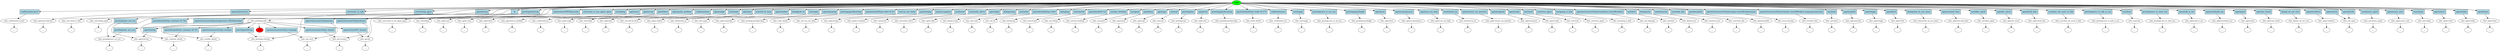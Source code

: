 digraph  {
0 [label=START, fillcolor=green, style=filled, fontsize=12, class="start active"];
"-1" [label=END, fillcolor=red, style=filled, fontsize=12, class=end];
1 [label="utter_confirmation.cancel", fontsize=12, class=""];
"-3" [label="...", class=ellipsis];
2 [label="utter_appraisal.welcome", fontsize=12, class=""];
"-4" [label="...", class=ellipsis];
3 [label="utter_user.wants_to_talk", fontsize=12, class=""];
"-5" [label="...", class=ellipsis];
4 [label="utter_user.testing_agent", fontsize=12, class=""];
"-6" [label="...", class=ellipsis];
5 [label="utter_greetings.hello", fontsize=12, class="dashed active"];
6 [label="utter_greetings.how_are_you", fontsize=12, class=""];
7 [label="utter_user.wants_to_see_agent_again", fontsize=12, class=""];
"-8" [label="...", class=ellipsis];
8 [label="utter_user.joking", fontsize=12, class=""];
"-9" [label="...", class=ellipsis];
9 [label="utter_agent.sure", fontsize=12, class=""];
"-10" [label="...", class=ellipsis];
10 [label="utter_agent.crazy", fontsize=12, class=""];
"-11" [label="...", class=ellipsis];
11 [label="utter_agent.there", fontsize=12, class=""];
12 [label="utter_appraisal.no_problem", fontsize=12, class=""];
"-13" [label="...", class=ellipsis];
13 [label="utter_confirmation.no", fontsize=12, class=""];
"-14" [label="...", class=ellipsis];
14 [label="utter_agent.origin", fontsize=12, class=""];
"-15" [label="...", class=ellipsis];
15 [label="utter_user.lonely", fontsize=12, class=""];
"-16" [label="...", class=ellipsis];
16 [label="utter_agent.bad", fontsize=12, class=""];
"-17" [label="...", class=ellipsis];
17 [label="utter_user.will_be_back", fontsize=12, class=""];
"-18" [label="...", class=ellipsis];
18 [label="utter_agent.chatbot", fontsize=12, class=""];
"-19" [label="...", class=ellipsis];
19 [label="utter_dialog.hold_on", fontsize=12, class=""];
"-20" [label="...", class=ellipsis];
20 [label="utter_user.angry", fontsize=12, class=""];
"-21" [label="...", class=ellipsis];
21 [label="utter_agent.annoying", fontsize=12, class=""];
"-22" [label="...", class=ellipsis];
22 [label="utter_greetings.goodmorning", fontsize=12, class=""];
"-23" [label="...", class=ellipsis];
23 [label=utter_order_details, fontsize=12, class=""];
"-24" [label="...", class=ellipsis];
24 [label="utter_user.can_not_sleep", fontsize=12, class=""];
"-25" [label="...", class=ellipsis];
25 [label="utter_agent.hungry", fontsize=12, class=""];
"-26" [label="...", class=ellipsis];
26 [label="utter_agent.occupation", fontsize=12, class=""];
"-27" [label="...", class=ellipsis];
27 [label="utter_user.bored", fontsize=12, class=""];
"-28" [label="...", class=ellipsis];
28 [label="utter_user.needs_advice", fontsize=12, class=""];
"-29" [label="...", class=ellipsis];
29 [label="utter_agent.right", fontsize=12, class=""];
"-30" [label="...", class=ellipsis];
31 [label=utter_customer_details, fontsize=12, class=""];
32 [label="utter_dialog.wrong", fontsize=12, class=""];
"-32" [label="...", class=ellipsis];
33 [label="utter_user.waits", fontsize=12, class=""];
"-33" [label="...", class=ellipsis];
34 [label=utter_ask_Id, fontsize=12, class=""];
35 [label="utter_dialog.hug", fontsize=12, class=""];
"-35" [label="...", class=ellipsis];
36 [label="utter_user.excited", fontsize=12, class=""];
"-36" [label="...", class=ellipsis];
37 [label=utter_ask_idType, fontsize=12, class=""];
38 [label="utter_user.has_birthday", fontsize=12, class=""];
"-38" [label="...", class=ellipsis];
39 [label="utter_user.good", fontsize=12, class=""];
"-39" [label="...", class=ellipsis];
40 [label="utter_agent.busy", fontsize=12, class=""];
"-40" [label="...", class=ellipsis];
42 [label=utter_weather_details, fontsize=12, class=""];
44 [label="utter_agent.age", fontsize=12, class=""];
"-42" [label="...", class=ellipsis];
45 [label="utter_user.sad", fontsize=12, class=""];
"-43" [label="...", class=ellipsis];
46 [label="utter_greetings.bye", fontsize=12, class=""];
"-44" [label="...", class=ellipsis];
"-45" [label="...", class=ellipsis];
48 [label="utter_agent.real", fontsize=12, class=""];
"-46" [label="...", class=ellipsis];
49 [label="utter_greetings.goodevening", fontsize=12, class=""];
"-47" [label="...", class=ellipsis];
50 [label=utter_ticket_details, fontsize=12, class=""];
"-48" [label="...", class=ellipsis];
51 [label="utter_confirmation.yes", fontsize=12, class=""];
"-49" [label="...", class=ellipsis];
52 [label="utter_user.happy", fontsize=12, class=""];
"-50" [label="...", class=ellipsis];
53 [label="utter_greetings.nice_to_see_you", fontsize=12, class=""];
"-51" [label="...", class=ellipsis];
54 [label="utter_greetings.goodnight", fontsize=12, class=""];
"-52" [label="...", class=ellipsis];
55 [label="utter_agent.boss", fontsize=12, class=""];
"-53" [label="...", class=ellipsis];
56 [label="utter_agent.acquaintance", fontsize=12, class=""];
"-54" [label="...", class=ellipsis];
57 [label="utter_agent.can_you_help", fontsize=12, class=""];
"-55" [label="...", class=ellipsis];
59 [label=utter_ask_word, fontsize=12, class=""];
60 [label=utter_specific, fontsize=12, class=""];
61 [label="utter_emotions.ha_ha", fontsize=12, class=""];
"-58" [label="...", class=ellipsis];
65 [label=utter_ask_location, fontsize=12, class=""];
66 [label="utter_agent.answer_my_question", fontsize=12, class=""];
"-61" [label="...", class=ellipsis];
67 [label="utter_appraisal.good", fontsize=12, class=""];
"-62" [label="...", class=ellipsis];
68 [label="utter_agent.ready", fontsize=12, class=""];
"-63" [label="...", class=ellipsis];
69 [label="utter_user.tired", fontsize=12, class=""];
"-64" [label="...", class=ellipsis];
70 [label="utter_user.loves_agent", fontsize=12, class=""];
"-65" [label="...", class=ellipsis];
71 [label="utter_user.going_to_bed", fontsize=12, class=""];
"-66" [label="...", class=ellipsis];
72 [label=utter_ask_language, fontsize=12, class=""];
"-67" [label="...", class=ellipsis];
74 [label="utter_agent.boring", fontsize=12, class=""];
76 [label="utter_greetings.whatsup", fontsize=12, class=""];
77 [label="utter_user.here", fontsize=12, class=""];
"-70" [label="...", class=ellipsis];
78 [label="utter_dialog.sorry", fontsize=12, class=""];
"-71" [label="...", class=ellipsis];
79 [label="utter_emotions.wow", fontsize=12, class=""];
"-72" [label="...", class=ellipsis];
80 [label="utter_user.looks_like", fontsize=12, class=""];
"-73" [label="...", class=ellipsis];
81 [label="utter_agent.beautiful", fontsize=12, class=""];
"-74" [label="...", class=ellipsis];
82 [label=utter_word_meaning, fontsize=12, class=""];
"-75" [label="...", class=ellipsis];
87 [label=utter_translate_data, fontsize=12, class=""];
"-79" [label="...", class=ellipsis];
"-80" [label="...", class=ellipsis];
89 [label="utter_user.back", fontsize=12, class=""];
"-81" [label="...", class=ellipsis];
90 [label="utter_appraisal.bad", fontsize=12, class=""];
"-82" [label="...", class=ellipsis];
91 [label="utter_agent.happy", fontsize=12, class=""];
"-83" [label="...", class=ellipsis];
92 [label="utter_agent.fired", fontsize=12, class=""];
"-84" [label="...", class=ellipsis];
"-85" [label="...", class=ellipsis];
94 [label="utter_dialog.what_do_you_mean", fontsize=12, class=""];
"-86" [label="...", class=ellipsis];
95 [label="utter_appraisal.well_done", fontsize=12, class=""];
"-87" [label="...", class=ellipsis];
"-88" [label="...", class=ellipsis];
97 [label="utter_user.likes_agent", fontsize=12, class=""];
"-89" [label="...", class=ellipsis];
98 [label="utter_agent.be_clever", fontsize=12, class=""];
"-90" [label="...", class=ellipsis];
99 [label="utter_agent.birth_date", fontsize=12, class=""];
"-91" [label="...", class=ellipsis];
100 [label="utter_user.does_not_want_to_talk", fontsize=12, class=""];
"-92" [label="...", class=ellipsis];
"-94" [label="...", class=ellipsis];
103 [label="utter_greetings.nice_to_talk_to_you", fontsize=12, class=""];
"-95" [label="...", class=ellipsis];
104 [label="utter_user.busy", fontsize=12, class=""];
"-96" [label="...", class=ellipsis];
105 [label="utter_greetings.nice_to_meet_you", fontsize=12, class=""];
"-97" [label="...", class=ellipsis];
106 [label="utter_agent.talk_to_me", fontsize=12, class=""];
"-98" [label="...", class=ellipsis];
107 [label="utter_appraisal.thank_you", fontsize=12, class=""];
"-99" [label="...", class=ellipsis];
109 [label="utter_agent.good", fontsize=12, class=""];
"-101" [label="...", class=ellipsis];
110 [label="utter_agent.my_friend", fontsize=12, class=""];
"-102" [label="...", class=ellipsis];
112 [label="utter_dialog.i_do_not_care", fontsize=12, class=""];
"-104" [label="...", class=ellipsis];
113 [label="utter_agent.residence", fontsize=12, class=""];
"-105" [label="...", class=ellipsis];
"-106" [label="...", class=ellipsis];
115 [label=utter_ask_again, fontsize=12, class=""];
"-108" [label="...", class=ellipsis];
119 [label="utter_user.misses_agent", fontsize=12, class=""];
"-110" [label="...", class=ellipsis];
120 [label="utter_agent.marry_user", fontsize=12, class=""];
"-111" [label="...", class=ellipsis];
"-112" [label="...", class=ellipsis];
"-113" [label="...", class=ellipsis];
123 [label="utter_user.sleepy", fontsize=12, class=""];
"-114" [label="...", class=ellipsis];
"-115" [label="...", class=ellipsis];
"-116" [label="...", class=ellipsis];
126 [label="utter_agent.clever", fontsize=12, class=""];
"-117" [label="...", class=ellipsis];
127 [label="utter_agent.hobby", fontsize=12, class=""];
"-118" [label="...", class=ellipsis];
128 [label="utter_agent.funny", fontsize=12, class=""];
"-119" [label="...", class=ellipsis];
"-120" [label="...", class=ellipsis];
132 [label=confirmationcancel, shape=rect, style=filled, fillcolor=lightblue, class=intent];
133 [label=appraisalwelcome, shape=rect, style=filled, fillcolor=lightblue, class=intent];
134 [label=userwants_to_talk, shape=rect, style=filled, fillcolor=lightblue, class=intent];
135 [label=usertesting_agent, shape=rect, style=filled, fillcolor=lightblue, class=intent];
136 [label=hi, shape=rect, style=filled, fillcolor=lightblue, class="intent active"];
137 [label=userwants_to_see_agent_again, shape=rect, style=filled, fillcolor=lightblue, class=intent];
138 [label=userjoking, shape=rect, style=filled, fillcolor=lightblue, class=intent];
139 [label=agentsure, shape=rect, style=filled, fillcolor=lightblue, class=intent];
140 [label=agentcrazy, shape=rect, style=filled, fillcolor=lightblue, class=intent];
141 [label=agentthere, shape=rect, style=filled, fillcolor=lightblue, class=intent];
142 [label=appraisalno_problem, shape=rect, style=filled, fillcolor=lightblue, class=intent];
143 [label=confirmationno, shape=rect, style=filled, fillcolor=lightblue, class=intent];
144 [label=agentorigin, shape=rect, style=filled, fillcolor=lightblue, class=intent];
145 [label=userlonely, shape=rect, style=filled, fillcolor=lightblue, class=intent];
146 [label=agentbad, shape=rect, style=filled, fillcolor=lightblue, class=intent];
147 [label=userwill_be_back, shape=rect, style=filled, fillcolor=lightblue, class=intent];
148 [label=agentchatbot, shape=rect, style=filled, fillcolor=lightblue, class=intent];
149 [label=dialoghold_on, shape=rect, style=filled, fillcolor=lightblue, class=intent];
150 [label=userangry, shape=rect, style=filled, fillcolor=lightblue, class=intent];
151 [label=agentannoying, shape=rect, style=filled, fillcolor=lightblue, class=intent];
152 [label=greetingsgoodmorning, shape=rect, style=filled, fillcolor=lightblue, class=intent];
153 [label="agentdetailsidType order iD 43", shape=rect, style=filled, fillcolor=lightblue, class=intent];
154 [label=usercan_not_sleep, shape=rect, style=filled, fillcolor=lightblue, class=intent];
155 [label=agenthungry, shape=rect, style=filled, fillcolor=lightblue, class=intent];
156 [label=agentoccupation, shape=rect, style=filled, fillcolor=lightblue, class=intent];
157 [label=userbored, shape=rect, style=filled, fillcolor=lightblue, class=intent];
158 [label=userneeds_advice, shape=rect, style=filled, fillcolor=lightblue, class=intent];
159 [label=agentright, shape=rect, style=filled, fillcolor=lightblue, class=intent];
160 [label=dialogwrong, shape=rect, style=filled, fillcolor=lightblue, class=intent];
161 [label=userwaits, shape=rect, style=filled, fillcolor=lightblue, class=intent];
162 [label="agentdetailsidType order", shape=rect, style=filled, fillcolor=lightblue, class=intent];
163 [label=dialoghug, shape=rect, style=filled, fillcolor=lightblue, class=intent];
164 [label=userexcited, shape=rect, style=filled, fillcolor=lightblue, class=intent];
165 [label="agentdetailsiD 123", shape=rect, style=filled, fillcolor=lightblue, class=intent];
166 [label=userhas_birthday, shape=rect, style=filled, fillcolor=lightblue, class=intent];
167 [label=usergood, shape=rect, style=filled, fillcolor=lightblue, class=intent];
168 [label=agentbusy, shape=rect, style=filled, fillcolor=lightblue, class=intent];
169 [label=agentage, shape=rect, style=filled, fillcolor=lightblue, class=intent];
170 [label=usersad, shape=rect, style=filled, fillcolor=lightblue, class=intent];
171 [label=greetingsbye, shape=rect, style=filled, fillcolor=lightblue, class=intent];
172 [label=agentreal, shape=rect, style=filled, fillcolor=lightblue, class=intent];
173 [label=greetingsgoodevening, shape=rect, style=filled, fillcolor=lightblue, class=intent];
174 [label="agentdetailsidType ticket iD 273", shape=rect, style=filled, fillcolor=lightblue, class=intent];
175 [label=confirmationyes, shape=rect, style=filled, fillcolor=lightblue, class=intent];
176 [label=userhappy, shape=rect, style=filled, fillcolor=lightblue, class=intent];
177 [label=greetingsnice_to_see_you, shape=rect, style=filled, fillcolor=lightblue, class=intent];
178 [label=greetingsgoodnight, shape=rect, style=filled, fillcolor=lightblue, class=intent];
179 [label=agentboss, shape=rect, style=filled, fillcolor=lightblue, class=intent];
180 [label=agentacquaintance, shape=rect, style=filled, fillcolor=lightblue, class=intent];
181 [label=agentcan_you_help, shape=rect, style=filled, fillcolor=lightblue, class=intent];
182 [label=agentextrasGPEVijayawada, shape=rect, style=filled, fillcolor=lightblue, class=intent];
183 [label=emotionsha_ha, shape=rect, style=filled, fillcolor=lightblue, class=intent];
184 [label=agentanswer_my_question, shape=rect, style=filled, fillcolor=lightblue, class=intent];
185 [label=appraisalgood, shape=rect, style=filled, fillcolor=lightblue, class=intent];
186 [label=agentready, shape=rect, style=filled, fillcolor=lightblue, class=intent];
187 [label=usertired, shape=rect, style=filled, fillcolor=lightblue, class=intent];
188 [label=userloves_agent, shape=rect, style=filled, fillcolor=lightblue, class=intent];
189 [label=usergoing_to_bed, shape=rect, style=filled, fillcolor=lightblue, class=intent];
190 [label="agentextrassearchTypetranslation searchWordwho", shape=rect, style=filled, fillcolor=lightblue, class=intent];
191 [label=userhere, shape=rect, style=filled, fillcolor=lightblue, class=intent];
192 [label=dialogsorry, shape=rect, style=filled, fillcolor=lightblue, class=intent];
193 [label=emotionswow, shape=rect, style=filled, fillcolor=lightblue, class=intent];
194 [label=userlooks_like, shape=rect, style=filled, fillcolor=lightblue, class=intent];
195 [label=agentbeautiful, shape=rect, style=filled, fillcolor=lightblue, class=intent];
196 [label="agentextrassearchTypemeaning searchWordinsomnia", shape=rect, style=filled, fillcolor=lightblue, class=intent];
197 [label="agentextrassearchTypetranslate searchWordpen languagemalayalam", shape=rect, style=filled, fillcolor=lightblue, class=intent];
198 [label=userback, shape=rect, style=filled, fillcolor=lightblue, class=intent];
199 [label=appraisalbad, shape=rect, style=filled, fillcolor=lightblue, class=intent];
200 [label=agenthappy, shape=rect, style=filled, fillcolor=lightblue, class=intent];
201 [label=agentfired, shape=rect, style=filled, fillcolor=lightblue, class=intent];
202 [label=dialogwhat_do_you_mean, shape=rect, style=filled, fillcolor=lightblue, class=intent];
203 [label=appraisalwell_done, shape=rect, style=filled, fillcolor=lightblue, class=intent];
204 [label=userlikes_agent, shape=rect, style=filled, fillcolor=lightblue, class=intent];
205 [label=agentbe_clever, shape=rect, style=filled, fillcolor=lightblue, class=intent];
206 [label=agentbirth_date, shape=rect, style=filled, fillcolor=lightblue, class=intent];
207 [label=userdoes_not_want_to_talk, shape=rect, style=filled, fillcolor=lightblue, class=intent];
208 [label=greetingsnice_to_talk_to_you, shape=rect, style=filled, fillcolor=lightblue, class=intent];
209 [label=userbusy, shape=rect, style=filled, fillcolor=lightblue, class=intent];
210 [label=greetingsnice_to_meet_you, shape=rect, style=filled, fillcolor=lightblue, class=intent];
211 [label=agenttalk_to_me, shape=rect, style=filled, fillcolor=lightblue, class=intent];
212 [label=appraisalthank_you, shape=rect, style=filled, fillcolor=lightblue, class=intent];
213 [label=agentgood, shape=rect, style=filled, fillcolor=lightblue, class=intent];
214 [label=agentmy_friend, shape=rect, style=filled, fillcolor=lightblue, class=intent];
215 [label=dialogi_do_not_care, shape=rect, style=filled, fillcolor=lightblue, class=intent];
216 [label=agentresidence, shape=rect, style=filled, fillcolor=lightblue, class=intent];
217 [label=agentextras, shape=rect, style=filled, fillcolor=lightblue, class=intent];
218 [label=agentdetails, shape=rect, style=filled, fillcolor=lightblue, class=intent];
219 [label=usermisses_agent, shape=rect, style=filled, fillcolor=lightblue, class=intent];
220 [label=agentmarry_user, shape=rect, style=filled, fillcolor=lightblue, class=intent];
221 [label=usersleepy, shape=rect, style=filled, fillcolor=lightblue, class=intent];
222 [label=agentclever, shape=rect, style=filled, fillcolor=lightblue, class=intent];
223 [label=agenthobby, shape=rect, style=filled, fillcolor=lightblue, class=intent];
224 [label=agentfunny, shape=rect, style=filled, fillcolor=lightblue, class=intent];
225 [label=greetingshow_are_you, shape=rect, style=filled, fillcolor=lightblue, class=intent];
226 [label="agentdetailsidType customer iD 783", shape=rect, style=filled, fillcolor=lightblue, class=intent];
227 [label="agentextrassearchTypetemperature GPEHyderabad", shape=rect, style=filled, fillcolor=lightblue, class=intent];
228 [label=agentextrassearchTypemeans, shape=rect, style=filled, fillcolor=lightblue, class=intent];
229 [label=agentextrassearchTypeclimate, shape=rect, style=filled, fillcolor=lightblue, class=intent];
230 [label=agentboring, shape=rect, style=filled, fillcolor=lightblue, class=intent];
231 [label=greetingswhatsup, shape=rect, style=filled, fillcolor=lightblue, class=intent];
232 [label=greetingshow_are_you, shape=rect, style=filled, fillcolor=lightblue, class=intent];
233 [label="agentdetailsidType customer iD 351", shape=rect, style=filled, fillcolor=lightblue, class=intent];
234 [label="agentextrassearchType weather", shape=rect, style=filled, fillcolor=lightblue, class=intent];
235 [label="agentextrassearchType meaning", shape=rect, style=filled, fillcolor=lightblue, class=intent];
236 [label="agentextrassearchType climate", shape=rect, style=filled, fillcolor=lightblue, class=intent];
237 [label=agentboring, shape=rect, style=filled, fillcolor=lightblue, class=intent];
238 [label=greetingswhatsup, shape=rect, style=filled, fillcolor=lightblue, class=intent];
239 [label="agentextrasGPE chennai", shape=rect, style=filled, fillcolor=lightblue, class=intent];
0 -> 132  [key=0, class=""];
0 -> 133  [key=0, class=""];
0 -> 134  [key=0, class=""];
0 -> 135  [key=0, class=""];
0 -> 136  [key=0, class=active];
0 -> 137  [key=0, class=""];
0 -> 138  [key=0, class=""];
0 -> 139  [key=0, class=""];
0 -> 140  [key=0, class=""];
0 -> 141  [key=0, class=""];
0 -> 142  [key=0, class=""];
0 -> 143  [key=0, class=""];
0 -> 144  [key=0, class=""];
0 -> 145  [key=0, class=""];
0 -> 146  [key=0, class=""];
0 -> 147  [key=0, class=""];
0 -> 148  [key=0, class=""];
0 -> 149  [key=0, class=""];
0 -> 150  [key=0, class=""];
0 -> 151  [key=0, class=""];
0 -> 152  [key=0, class=""];
0 -> 153  [key=0, class=""];
0 -> 154  [key=0, class=""];
0 -> 155  [key=0, class=""];
0 -> 156  [key=0, class=""];
0 -> 157  [key=0, class=""];
0 -> 158  [key=0, class=""];
0 -> 159  [key=0, class=""];
0 -> 160  [key=0, class=""];
0 -> 161  [key=0, class=""];
0 -> 162  [key=0, class=""];
0 -> 163  [key=0, class=""];
0 -> 164  [key=0, class=""];
0 -> 165  [key=0, class=""];
0 -> 166  [key=0, class=""];
0 -> 167  [key=0, class=""];
0 -> 168  [key=0, class=""];
0 -> 169  [key=0, class=""];
0 -> 170  [key=0, class=""];
0 -> 171  [key=0, class=""];
0 -> 172  [key=0, class=""];
0 -> 173  [key=0, class=""];
0 -> 174  [key=0, class=""];
0 -> 175  [key=0, class=""];
0 -> 176  [key=0, class=""];
0 -> 177  [key=0, class=""];
0 -> 178  [key=0, class=""];
0 -> 179  [key=0, class=""];
0 -> 180  [key=0, class=""];
0 -> 181  [key=0, class=""];
0 -> 182  [key=0, class=""];
0 -> 183  [key=0, class=""];
0 -> 184  [key=0, class=""];
0 -> 185  [key=0, class=""];
0 -> 186  [key=0, class=""];
0 -> 187  [key=0, class=""];
0 -> 188  [key=0, class=""];
0 -> 189  [key=0, class=""];
0 -> 190  [key=0, class=""];
0 -> 191  [key=0, class=""];
0 -> 192  [key=0, class=""];
0 -> 193  [key=0, class=""];
0 -> 194  [key=0, class=""];
0 -> 195  [key=0, class=""];
0 -> 196  [key=0, class=""];
0 -> 197  [key=0, class=""];
0 -> 198  [key=0, class=""];
0 -> 199  [key=0, class=""];
0 -> 200  [key=0, class=""];
0 -> 201  [key=0, class=""];
0 -> 202  [key=0, class=""];
0 -> 203  [key=0, class=""];
0 -> 204  [key=0, class=""];
0 -> 205  [key=0, class=""];
0 -> 206  [key=0, class=""];
0 -> 207  [key=0, class=""];
0 -> 208  [key=0, class=""];
0 -> 209  [key=0, class=""];
0 -> 210  [key=0, class=""];
0 -> 211  [key=0, class=""];
0 -> 212  [key=0, class=""];
0 -> 213  [key=0, class=""];
0 -> 214  [key=0, class=""];
0 -> 215  [key=0, class=""];
0 -> 216  [key=0, class=""];
0 -> 217  [key=0, class=""];
0 -> 218  [key=0, class=""];
0 -> 219  [key=0, class=""];
0 -> 220  [key=0, class=""];
0 -> 221  [key=0, class=""];
0 -> 222  [key=0, class=""];
0 -> 223  [key=0, class=""];
0 -> 224  [key=0, class=""];
0 -> 225  [key=0, class=""];
0 -> 226  [key=0, class=""];
0 -> 227  [key=0, class=""];
0 -> 228  [key=0, class=""];
0 -> 229  [key=0, class=""];
0 -> 230  [key=0, class=""];
0 -> 231  [key=0, class=""];
1 -> "-3"  [key=NONE, label="", class=""];
2 -> "-4"  [key=NONE, label="", class=""];
3 -> "-5"  [key=NONE, label="", class=""];
4 -> "-6"  [key=NONE, label="", class=""];
5 -> "-1"  [key=NONE, label="", class=""];
5 -> 232  [key=0, class=""];
5 -> 233  [key=0, class=""];
5 -> 234  [key=0, class=""];
5 -> 235  [key=0, class=""];
5 -> 236  [key=0, class=""];
5 -> 237  [key=0, class=""];
5 -> 238  [key=0, class=""];
5 -> 239  [key=0, class=""];
6 -> "-80"  [key=NONE, label="", class=""];
7 -> "-8"  [key=NONE, label="", class=""];
8 -> "-9"  [key=NONE, label="", class=""];
9 -> "-10"  [key=NONE, label="", class=""];
10 -> "-11"  [key=NONE, label="", class=""];
11 -> "-45"  [key=NONE, label="", class=""];
12 -> "-13"  [key=NONE, label="", class=""];
13 -> "-14"  [key=NONE, label="", class=""];
14 -> "-15"  [key=NONE, label="", class=""];
15 -> "-16"  [key=NONE, label="", class=""];
16 -> "-17"  [key=NONE, label="", class=""];
17 -> "-18"  [key=NONE, label="", class=""];
18 -> "-19"  [key=NONE, label="", class=""];
19 -> "-20"  [key=NONE, label="", class=""];
20 -> "-21"  [key=NONE, label="", class=""];
21 -> "-22"  [key=NONE, label="", class=""];
22 -> "-23"  [key=NONE, label="", class=""];
23 -> "-24"  [key=NONE, label="", class=""];
24 -> "-25"  [key=NONE, label="", class=""];
25 -> "-26"  [key=NONE, label="", class=""];
26 -> "-27"  [key=NONE, label="", class=""];
27 -> "-28"  [key=NONE, label="", class=""];
28 -> "-29"  [key=NONE, label="", class=""];
29 -> "-30"  [key=NONE, label="", class=""];
31 -> "-112"  [key=NONE, label="", class=""];
32 -> "-32"  [key=NONE, label="", class=""];
33 -> "-33"  [key=NONE, label="", class=""];
34 -> "-115"  [key=NONE, label="", class=""];
35 -> "-35"  [key=NONE, label="", class=""];
36 -> "-36"  [key=NONE, label="", class=""];
37 -> "-94"  [key=NONE, label="", class=""];
38 -> "-38"  [key=NONE, label="", class=""];
39 -> "-39"  [key=NONE, label="", class=""];
40 -> "-40"  [key=NONE, label="", class=""];
42 -> "-113"  [key=NONE, label="", class=""];
44 -> "-42"  [key=NONE, label="", class=""];
45 -> "-43"  [key=NONE, label="", class=""];
46 -> "-44"  [key=NONE, label="", class=""];
48 -> "-46"  [key=NONE, label="", class=""];
49 -> "-47"  [key=NONE, label="", class=""];
50 -> "-48"  [key=NONE, label="", class=""];
51 -> "-49"  [key=NONE, label="", class=""];
52 -> "-50"  [key=NONE, label="", class=""];
53 -> "-51"  [key=NONE, label="", class=""];
54 -> "-52"  [key=NONE, label="", class=""];
55 -> "-53"  [key=NONE, label="", class=""];
56 -> "-54"  [key=NONE, label="", class=""];
57 -> "-55"  [key=NONE, label="", class=""];
59 -> "-85"  [key=NONE, label="", class=""];
60 -> "-116"  [key=NONE, label="", class=""];
61 -> "-58"  [key=NONE, label="", class=""];
65 -> "-106"  [key=NONE, label="", class=""];
66 -> "-61"  [key=NONE, label="", class=""];
67 -> "-62"  [key=NONE, label="", class=""];
68 -> "-63"  [key=NONE, label="", class=""];
69 -> "-64"  [key=NONE, label="", class=""];
70 -> "-65"  [key=NONE, label="", class=""];
71 -> "-66"  [key=NONE, label="", class=""];
72 -> "-67"  [key=NONE, label="", class=""];
74 -> "-88"  [key=NONE, label="", class=""];
76 -> "-120"  [key=NONE, label="", class=""];
77 -> "-70"  [key=NONE, label="", class=""];
78 -> "-71"  [key=NONE, label="", class=""];
79 -> "-72"  [key=NONE, label="", class=""];
80 -> "-73"  [key=NONE, label="", class=""];
81 -> "-74"  [key=NONE, label="", class=""];
82 -> "-75"  [key=NONE, label="", class=""];
87 -> "-79"  [key=NONE, label="", class=""];
89 -> "-81"  [key=NONE, label="", class=""];
90 -> "-82"  [key=NONE, label="", class=""];
91 -> "-83"  [key=NONE, label="", class=""];
92 -> "-84"  [key=NONE, label="", class=""];
94 -> "-86"  [key=NONE, label="", class=""];
95 -> "-87"  [key=NONE, label="", class=""];
97 -> "-89"  [key=NONE, label="", class=""];
98 -> "-90"  [key=NONE, label="", class=""];
99 -> "-91"  [key=NONE, label="", class=""];
100 -> "-92"  [key=NONE, label="", class=""];
103 -> "-95"  [key=NONE, label="", class=""];
104 -> "-96"  [key=NONE, label="", class=""];
105 -> "-97"  [key=NONE, label="", class=""];
106 -> "-98"  [key=NONE, label="", class=""];
107 -> "-99"  [key=NONE, label="", class=""];
109 -> "-101"  [key=NONE, label="", class=""];
110 -> "-102"  [key=NONE, label="", class=""];
112 -> "-104"  [key=NONE, label="", class=""];
113 -> "-105"  [key=NONE, label="", class=""];
115 -> "-108"  [key=NONE, label="", class=""];
119 -> "-110"  [key=NONE, label="", class=""];
120 -> "-111"  [key=NONE, label="", class=""];
123 -> "-114"  [key=NONE, label="", class=""];
126 -> "-117"  [key=NONE, label="", class=""];
127 -> "-118"  [key=NONE, label="", class=""];
128 -> "-119"  [key=NONE, label="", class=""];
132 -> 1  [key=0, class=""];
133 -> 2  [key=0, class=""];
134 -> 3  [key=0, class=""];
135 -> 4  [key=0, class=""];
136 -> 5  [key=0, class=active];
137 -> 7  [key=0, class=""];
138 -> 8  [key=0, class=""];
139 -> 9  [key=0, class=""];
140 -> 10  [key=0, class=""];
141 -> 11  [key=0, class=""];
142 -> 12  [key=0, class=""];
143 -> 13  [key=0, class=""];
144 -> 14  [key=0, class=""];
145 -> 15  [key=0, class=""];
146 -> 16  [key=0, class=""];
147 -> 17  [key=0, class=""];
148 -> 18  [key=0, class=""];
149 -> 19  [key=0, class=""];
150 -> 20  [key=0, class=""];
151 -> 21  [key=0, class=""];
152 -> 22  [key=0, class=""];
153 -> 23  [key=0, class=""];
154 -> 24  [key=0, class=""];
155 -> 25  [key=0, class=""];
156 -> 26  [key=0, class=""];
157 -> 27  [key=0, class=""];
158 -> 28  [key=0, class=""];
159 -> 29  [key=0, class=""];
160 -> 32  [key=0, class=""];
161 -> 33  [key=0, class=""];
162 -> 34  [key=0, class=""];
163 -> 35  [key=0, class=""];
164 -> 36  [key=0, class=""];
165 -> 37  [key=0, class=""];
166 -> 38  [key=0, class=""];
167 -> 39  [key=0, class=""];
168 -> 40  [key=0, class=""];
169 -> 44  [key=0, class=""];
170 -> 45  [key=0, class=""];
171 -> 46  [key=0, class=""];
172 -> 48  [key=0, class=""];
173 -> 49  [key=0, class=""];
174 -> 50  [key=0, class=""];
175 -> 51  [key=0, class=""];
176 -> 52  [key=0, class=""];
177 -> 53  [key=0, class=""];
178 -> 54  [key=0, class=""];
179 -> 55  [key=0, class=""];
180 -> 56  [key=0, class=""];
181 -> 57  [key=0, class=""];
182 -> 60  [key=0, class=""];
183 -> 61  [key=0, class=""];
184 -> 66  [key=0, class=""];
185 -> 67  [key=0, class=""];
186 -> 68  [key=0, class=""];
187 -> 69  [key=0, class=""];
188 -> 70  [key=0, class=""];
189 -> 71  [key=0, class=""];
190 -> 72  [key=0, class=""];
191 -> 77  [key=0, class=""];
192 -> 78  [key=0, class=""];
193 -> 79  [key=0, class=""];
194 -> 80  [key=0, class=""];
195 -> 81  [key=0, class=""];
196 -> 82  [key=0, class=""];
197 -> 87  [key=0, class=""];
198 -> 89  [key=0, class=""];
199 -> 90  [key=0, class=""];
200 -> 91  [key=0, class=""];
201 -> 92  [key=0, class=""];
202 -> 94  [key=0, class=""];
203 -> 95  [key=0, class=""];
204 -> 97  [key=0, class=""];
205 -> 98  [key=0, class=""];
206 -> 99  [key=0, class=""];
207 -> 100  [key=0, class=""];
208 -> 103  [key=0, class=""];
209 -> 104  [key=0, class=""];
210 -> 105  [key=0, class=""];
211 -> 106  [key=0, class=""];
212 -> 107  [key=0, class=""];
213 -> 109  [key=0, class=""];
214 -> 110  [key=0, class=""];
215 -> 112  [key=0, class=""];
216 -> 113  [key=0, class=""];
217 -> 115  [key=0, class=""];
218 -> 115  [key=0, class=""];
219 -> 119  [key=0, class=""];
220 -> 120  [key=0, class=""];
221 -> 123  [key=0, class=""];
222 -> 126  [key=0, class=""];
223 -> 127  [key=0, class=""];
224 -> 128  [key=0, class=""];
225 -> 6  [key=0, class=""];
226 -> 31  [key=0, class=""];
227 -> 42  [key=0, class=""];
228 -> 59  [key=0, class=""];
229 -> 65  [key=0, class=""];
230 -> 74  [key=0, class=""];
231 -> 76  [key=0, class=""];
232 -> 6  [key=0, class=""];
233 -> 31  [key=0, class=""];
234 -> 42  [key=0, class=""];
235 -> 59  [key=0, class=""];
236 -> 65  [key=0, class=""];
237 -> 74  [key=0, class=""];
238 -> 76  [key=0, class=""];
239 -> 60  [key=0, class=""];
}
